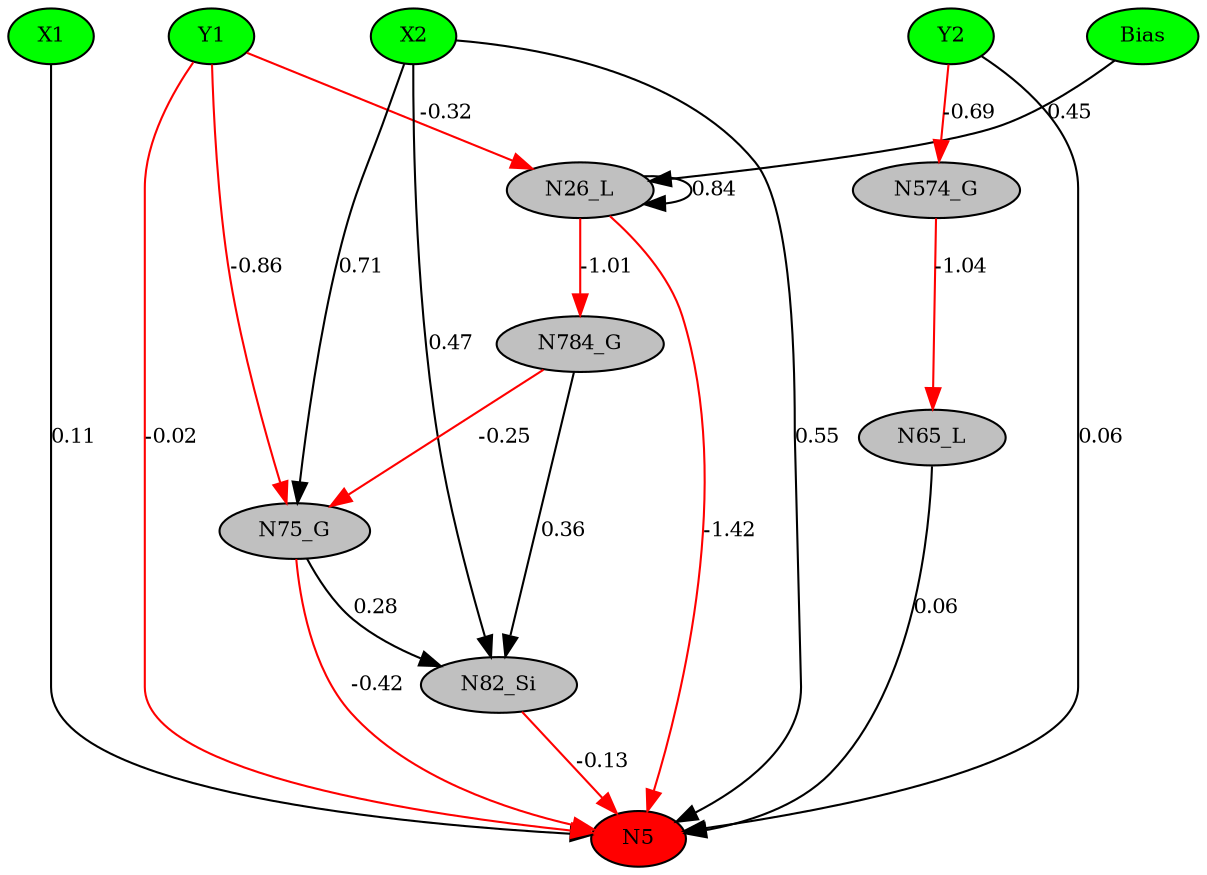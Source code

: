 digraph g { 
N0 [shape=ellipse, label=Bias,fontsize=10,height=0.1,width=0.1,style=filled,fillcolor=green]
N1[shape=ellipse label=X1,fontsize=10,height=0.1,width=0.1,style=filled,fillcolor=green]
N2[shape=ellipse label=Y1,fontsize=10,height=0.1,width=0.1,style=filled,fillcolor=green]
N3[shape=ellipse label=X2,fontsize=10,height=0.1,width=0.1,style=filled,fillcolor=green]
N4[shape=ellipse label=Y2,fontsize=10,height=0.1,width=0.1,style=filled,fillcolor=green]
N5[shape=ellipse,fontsize = 10, height = 0.1, width = 0.1, style = filled, fillcolor = red]
N26[shape=ellipse, label=N26_L,fontsize=10,height=0.1,width=0.1,style=filled,fillcolor=gray]
N65[shape=ellipse, label=N65_L,fontsize=10,height=0.1,width=0.1,style=filled,fillcolor=gray]
N75[shape=ellipse, label=N75_G,fontsize=10,height=0.1,width=0.1,style=filled,fillcolor=gray]
N82[shape=ellipse, label=N82_Si,fontsize=10,height=0.1,width=0.1,style=filled,fillcolor=gray]
N574[shape=ellipse, label=N574_G,fontsize=10,height=0.1,width=0.1,style=filled,fillcolor=gray]
N784[shape=ellipse, label=N784_G,fontsize=10,height=0.1,width=0.1,style=filled,fillcolor=gray]
N1 -> N5 [color=black] [ label=0.11,fontsize=10]
N2 -> N5 [color=red] [arrowType=inv][ label=-0.02,fontsize=10]
N3 -> N5 [color=black] [ label=0.55,fontsize=10]
N4 -> N5 [color=black] [ label=0.06,fontsize=10]
N0 -> N26 [color=black] [ label=0.45,fontsize=10]
N26 -> N5 [color=red] [arrowType=inv][ label=-1.42,fontsize=10]
N26 -> N26 [color=black] [ label=0.84,fontsize=10]
N65 -> N5 [color=black] [ label=0.06,fontsize=10]
N2 -> N26 [color=red] [arrowType=inv][ label=-0.32,fontsize=10]
N2 -> N75 [color=red] [arrowType=inv][ label=-0.86,fontsize=10]
N75 -> N5 [color=red] [arrowType=inv][ label=-0.42,fontsize=10]
N3 -> N82 [color=black] [ label=0.47,fontsize=10]
N82 -> N5 [color=red] [arrowType=inv][ label=-0.13,fontsize=10]
N3 -> N75 [color=black] [ label=0.71,fontsize=10]
N4 -> N574 [color=red] [arrowType=inv][ label=-0.69,fontsize=10]
N574 -> N65 [color=red] [arrowType=inv][ label=-1.04,fontsize=10]
N26 -> N784 [color=red] [arrowType=inv][ label=-1.01,fontsize=10]
N784 -> N82 [color=black] [ label=0.36,fontsize=10]
N75 -> N82 [color=black] [ label=0.28,fontsize=10]
N784 -> N75 [color=red] [arrowType=inv][ label=-0.25,fontsize=10]
 { rank=same; 
N5
 } 
 { rank=same; 
N1 ->N2 ->N3 ->N4 ->N0 [style=invis]
 } 
}

